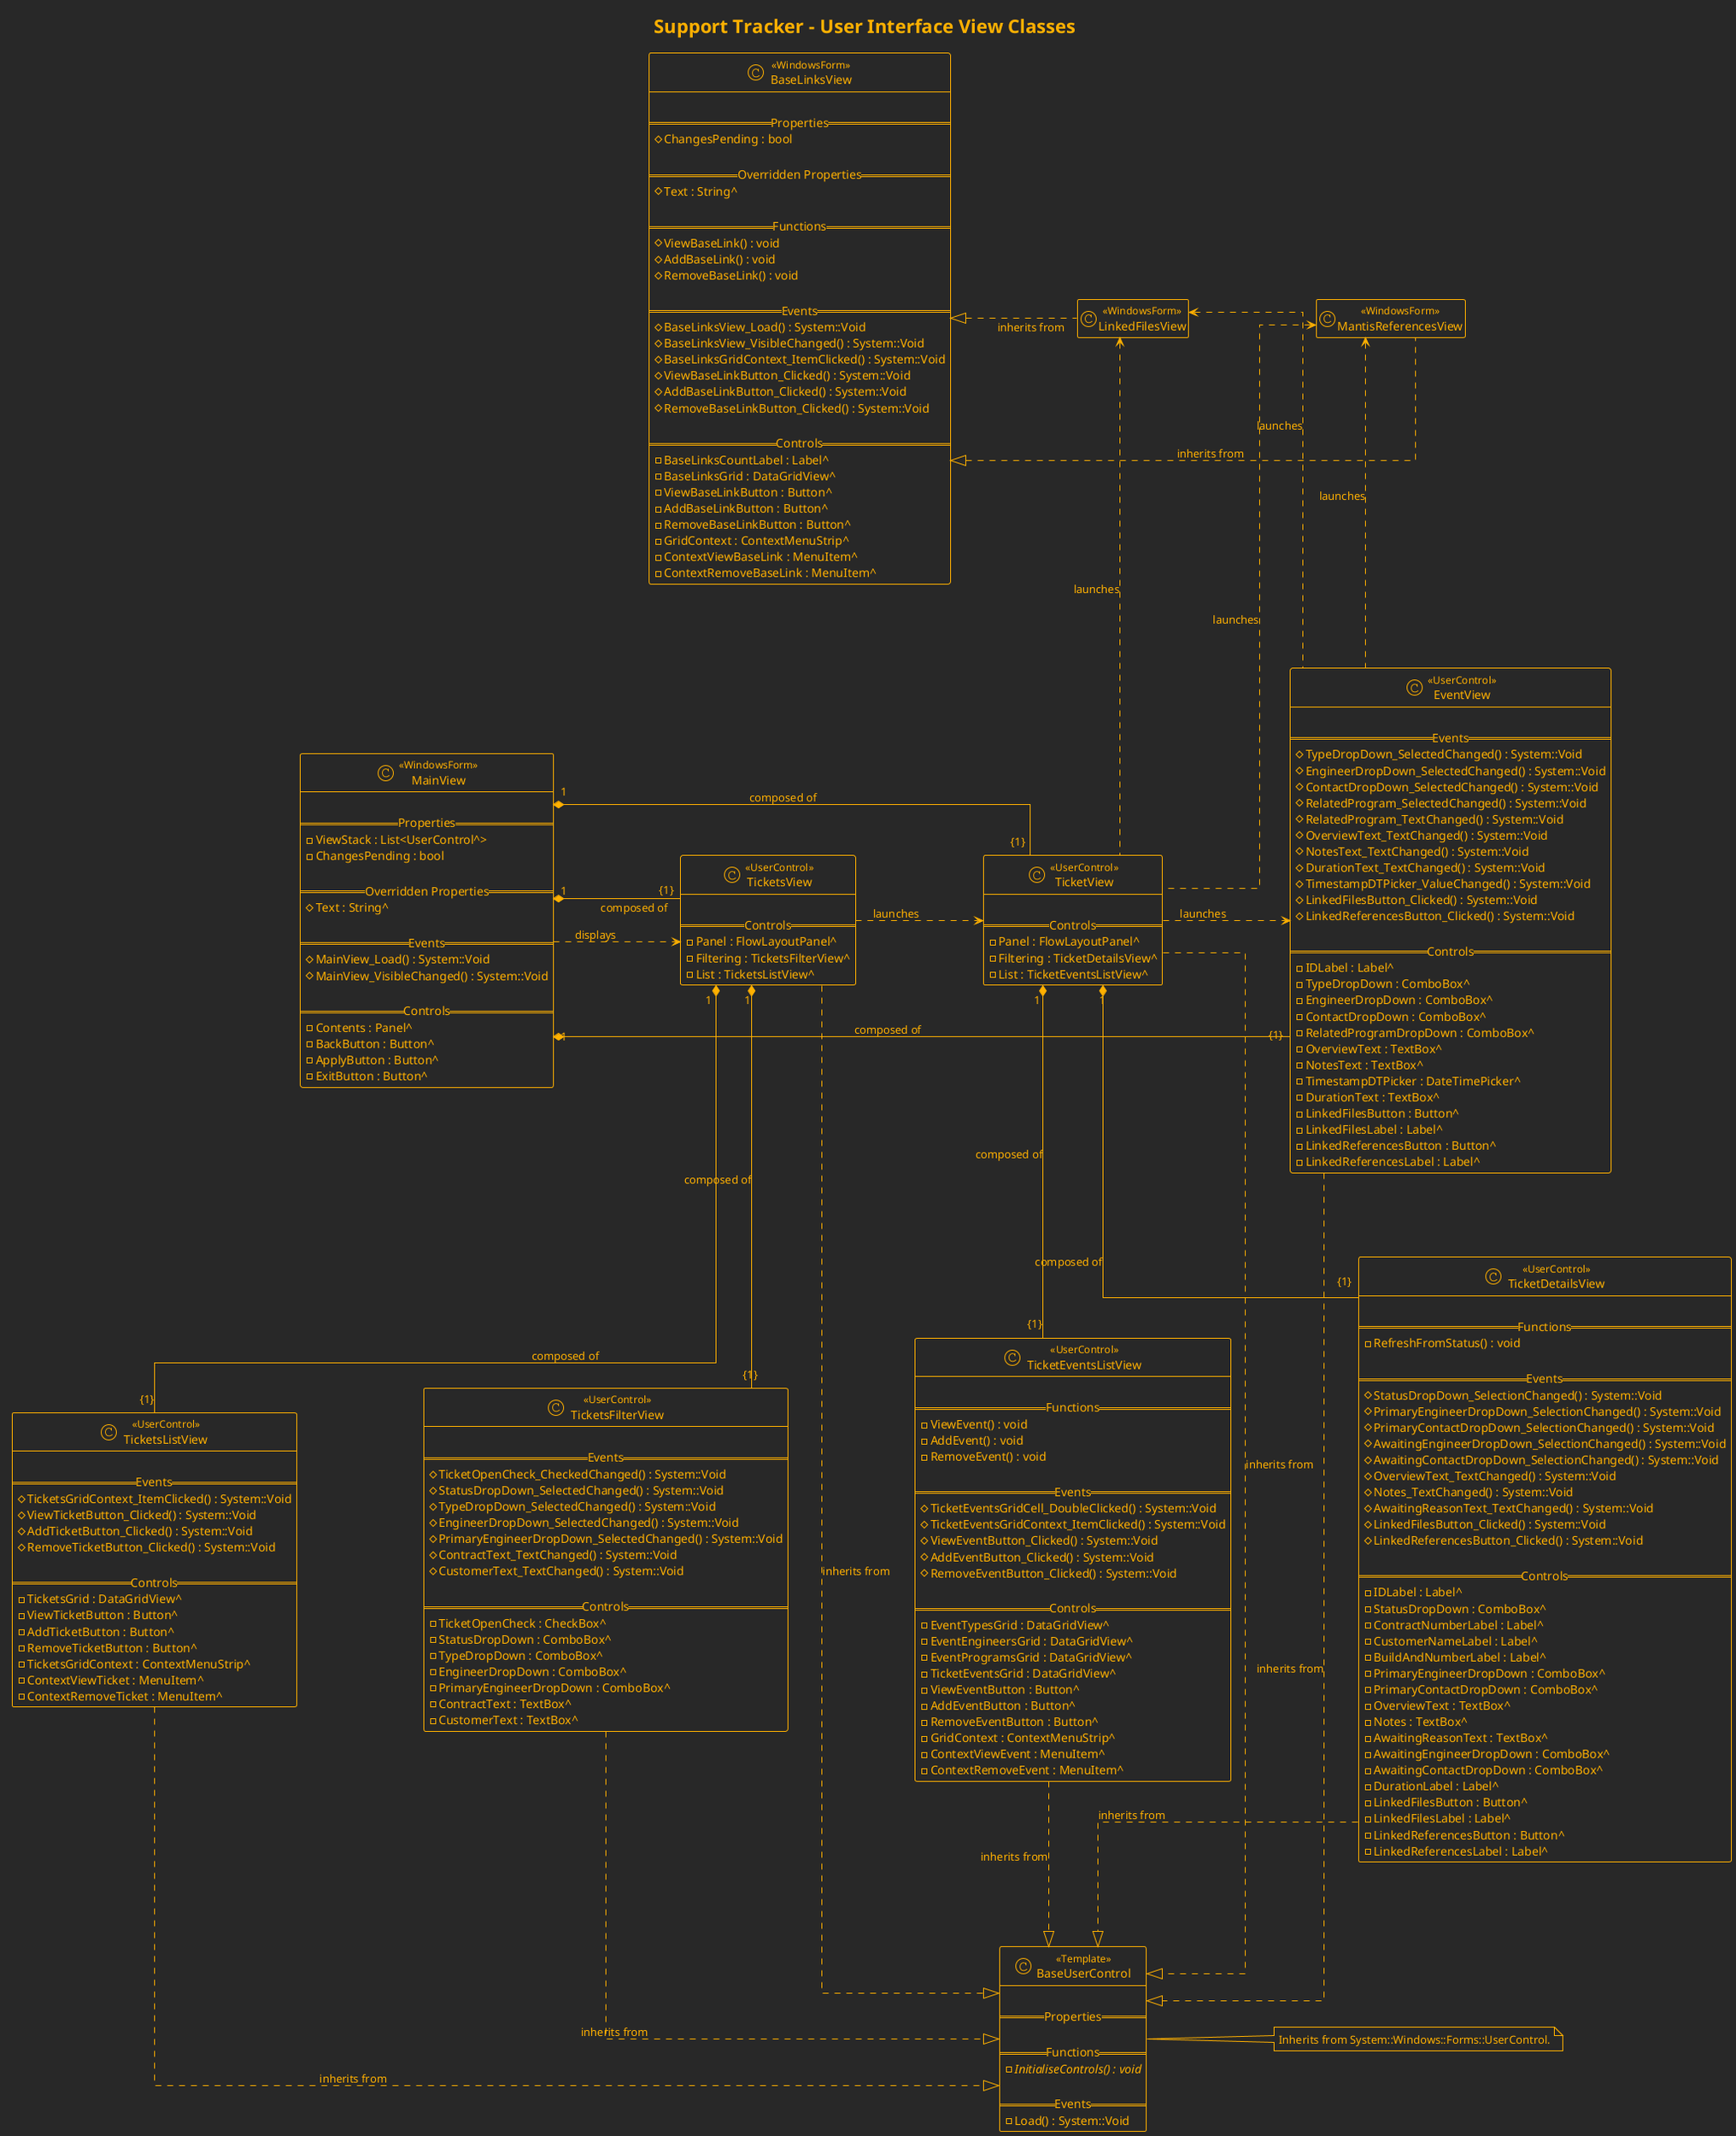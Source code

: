 @startuml "Support Tracker - Views Class Diagram"


' Styling
' --------

hide empty members

skinparam defaultFontStyle Monospaced
skinparam shadowing false
skinparam handwritten false
skinparam linetype ortho
skinparam nodesep 150
skinparam ranksep 100

' Applying theme
!theme crt-amber


' Title
' ------

title Support Tracker - User Interface View Classes


' C++/CLI Classes
' ----------------

together {
    class MainView <<WindowsForm>> {
        
        == Properties ==
        -ViewStack : List<UserControl^>
        -ChangesPending : bool
        
        == Overridden Properties ==
        #Text : String^

        == Events ==
        #MainView_Load() : System::Void
        #MainView_VisibleChanged() : System::Void

        == Controls ==
        -Contents : Panel^
        -BackButton : Button^
        -ApplyButton : Button^
        -ExitButton : Button^
    }

    class TicketsView <<UserControl>> {
        
        == Controls ==
        -Panel : FlowLayoutPanel^
        -Filtering : TicketsFilterView^
        -List : TicketsListView^
    }

    class TicketView <<UserControl>> {
        
        == Controls ==
        -Panel : FlowLayoutPanel^
        -Filtering : TicketDetailsView^
        -List : TicketEventsListView^
    }

    class EventView <<UserControl>> {
        
        == Events ==
        #TypeDropDown_SelectedChanged() : System::Void
        #EngineerDropDown_SelectedChanged() : System::Void
        #ContactDropDown_SelectedChanged() : System::Void
        #RelatedProgram_SelectedChanged() : System::Void
        #RelatedProgram_TextChanged() : System::Void
        #OverviewText_TextChanged() : System::Void
        #NotesText_TextChanged() : System::Void
        #DurationText_TextChanged() : System::Void
        #TimestampDTPicker_ValueChanged() : System::Void
        #LinkedFilesButton_Clicked() : System::Void
        #LinkedReferencesButton_Clicked() : System::Void

        == Controls ==
        -IDLabel : Label^
        -TypeDropDown : ComboBox^
        -EngineerDropDown : ComboBox^
        -ContactDropDown : ComboBox^
        -RelatedProgramDropDown : ComboBox^
        -OverviewText : TextBox^
        -NotesText : TextBox^
        -TimestampDTPicker : DateTimePicker^
        -DurationText : TextBox^
        -LinkedFilesButton : Button^
        -LinkedFilesLabel : Label^
        -LinkedReferencesButton : Button^
        -LinkedReferencesLabel : Label^
    }
}

together {
    class TicketsFilterView <<UserControl>> {
        
        == Events ==
        #TicketOpenCheck_CheckedChanged() : System::Void
        #StatusDropDown_SelectedChanged() : System::Void
        #TypeDropDown_SelectedChanged() : System::Void
        #EngineerDropDown_SelectedChanged() : System::Void
        #PrimaryEngineerDropDown_SelectedChanged() : System::Void
        #ContractText_TextChanged() : System::Void
        #CustomerText_TextChanged() : System::Void

        == Controls ==
        -TicketOpenCheck : CheckBox^
        -StatusDropDown : ComboBox^ 
        -TypeDropDown : ComboBox^
        -EngineerDropDown : ComboBox^
        -PrimaryEngineerDropDown : ComboBox^
        -ContractText : TextBox^
        -CustomerText : TextBox^
    }

    class TicketsListView <<UserControl>> {
        
        == Events ==
        #TicketsGridContext_ItemClicked() : System::Void
        #ViewTicketButton_Clicked() : System::Void
        #AddTicketButton_Clicked() : System::Void
        #RemoveTicketButton_Clicked() : System::Void

        == Controls ==
        -TicketsGrid : DataGridView^
        -ViewTicketButton : Button^
        -AddTicketButton : Button^
        -RemoveTicketButton : Button^
        -TicketsGridContext : ContextMenuStrip^
        -ContextViewTicket : MenuItem^
        -ContextRemoveTicket : MenuItem^
    }

    class TicketDetailsView <<UserControl>> {
        
        == Functions ==
        -RefreshFromStatus() : void
        
        == Events ==
        #StatusDropDown_SelectionChanged() : System::Void
        #PrimaryEngineerDropDown_SelectionChanged() : System::Void
        #PrimaryContactDropDown_SelectionChanged() : System::Void
        #AwaitingEngineerDropDown_SelectionChanged() : System::Void
        #AwaitingContactDropDown_SelectionChanged() : System::Void
        #OverviewText_TextChanged() : System::Void
        #Notes_TextChanged() : System::Void
        #AwaitingReasonText_TextChanged() : System::Void
        #LinkedFilesButton_Clicked() : System::Void
        #LinkedReferencesButton_Clicked() : System::Void

        == Controls ==
        -IDLabel : Label^
        -StatusDropDown : ComboBox^
        -ContractNumberLabel : Label^
        -CustomerNameLabel : Label^
        -BuildAndNumberLabel : Label^
        -PrimaryEngineerDropDown : ComboBox^
        -PrimaryContactDropDown : ComboBox^
        -OverviewText : TextBox^
        -Notes : TextBox^
        -AwaitingReasonText : TextBox^
        -AwaitingEngineerDropDown : ComboBox^
        -AwaitingContactDropDown : ComboBox^
        -DurationLabel : Label^
        -LinkedFilesButton : Button^
        -LinkedFilesLabel : Label^
        -LinkedReferencesButton : Button^
        -LinkedReferencesLabel : Label^
    }

    class TicketEventsListView <<UserControl>> {
        
        == Functions ==
        -ViewEvent() : void
        -AddEvent() : void
        -RemoveEvent() : void

        == Events ==
        #TicketEventsGridCell_DoubleClicked() : System::Void
        #TicketEventsGridContext_ItemClicked() : System::Void
        #ViewEventButton_Clicked() : System::Void
        #AddEventButton_Clicked() : System::Void
        #RemoveEventButton_Clicked() : System::Void

        == Controls ==
        -EventTypesGrid : DataGridView^
        -EventEngineersGrid : DataGridView^
        -EventProgramsGrid : DataGridView^
        -TicketEventsGrid : DataGridView^
        -ViewEventButton : Button^
        -AddEventButton : Button^
        -RemoveEventButton : Button^
        -GridContext : ContextMenuStrip^
        -ContextViewEvent : MenuItem^
        -ContextRemoveEvent : MenuItem^
    }
}

class BaseUserControl <<Template>> {
    
    == Properties ==

    == Functions ==
    {abstract} -InitialiseControls() : void

    == Events ==
    -Load() : System::Void
}

note right of BaseUserControl {
    Inherits from System::Windows::Forms::UserControl.
}

together {
    class LinkedFilesView <<WindowsForm>> {
        
    }

    class MantisReferencesView <<WindowsForm>> {
        
    }

    class BaseLinksView <<WindowsForm>> {
        
        == Properties ==
        #ChangesPending : bool

        == Overridden Properties ==
        #Text : String^
        
        == Functions ==
        #ViewBaseLink() : void
        #AddBaseLink() : void
        #RemoveBaseLink() : void
        
        == Events ==
        #BaseLinksView_Load() : System::Void
        #BaseLinksView_VisibleChanged() : System::Void
        #BaseLinksGridContext_ItemClicked() : System::Void
        #ViewBaseLinkButton_Clicked() : System::Void
        #AddBaseLinkButton_Clicked() : System::Void
        #RemoveBaseLinkButton_Clicked() : System::Void

        == Controls ==
        -BaseLinksCountLabel : Label^
        -BaseLinksGrid : DataGridView^
        -ViewBaseLinkButton : Button^
        -AddBaseLinkButton : Button^
        -RemoveBaseLinkButton : Button^
        -GridContext : ContextMenuStrip^
        -ContextViewBaseLink : MenuItem^
        -ContextRemoveBaseLink : MenuItem^
    }
}

' Relationships
' --------------

MainView "1" *-right- "{1}" TicketsView : composed of
MainView "1" *-right- "{1}" TicketView : composed of
MainView "1" *-right- "{1}" EventView : composed of

TicketsView "1" *-down- "{1}" TicketsFilterView : composed of
TicketsView "1" *-down- "{1}" TicketsListView : composed of

TicketView "1" *-down- "{1}" TicketDetailsView : composed of
TicketView "1" *-down- "{1}" TicketEventsListView : composed of

MainView .right.> TicketsView : displays
TicketsView .right.> TicketView : launches
TicketView .right.> EventView : launches

LinkedFilesView .left.|> BaseLinksView : inherits from
MantisReferencesView .left.|> BaseLinksView : inherits from

TicketView .up.> LinkedFilesView : launches
EventView .up.> LinkedFilesView : launches

TicketView .up.> MantisReferencesView : launches
EventView .up.> MantisReferencesView : launches

TicketsView .down.|> BaseUserControl : inherits from
TicketsFilterView .down.|> BaseUserControl : inherits from
TicketsListView .down.|> BaseUserControl : inherits from
TicketView .down.|> BaseUserControl : inherits from
TicketDetailsView .down.|> BaseUserControl : inherits from
TicketEventsListView .down.|> BaseUserControl : inherits from
EventView .down.|> BaseUserControl : inherits from



@enduml
